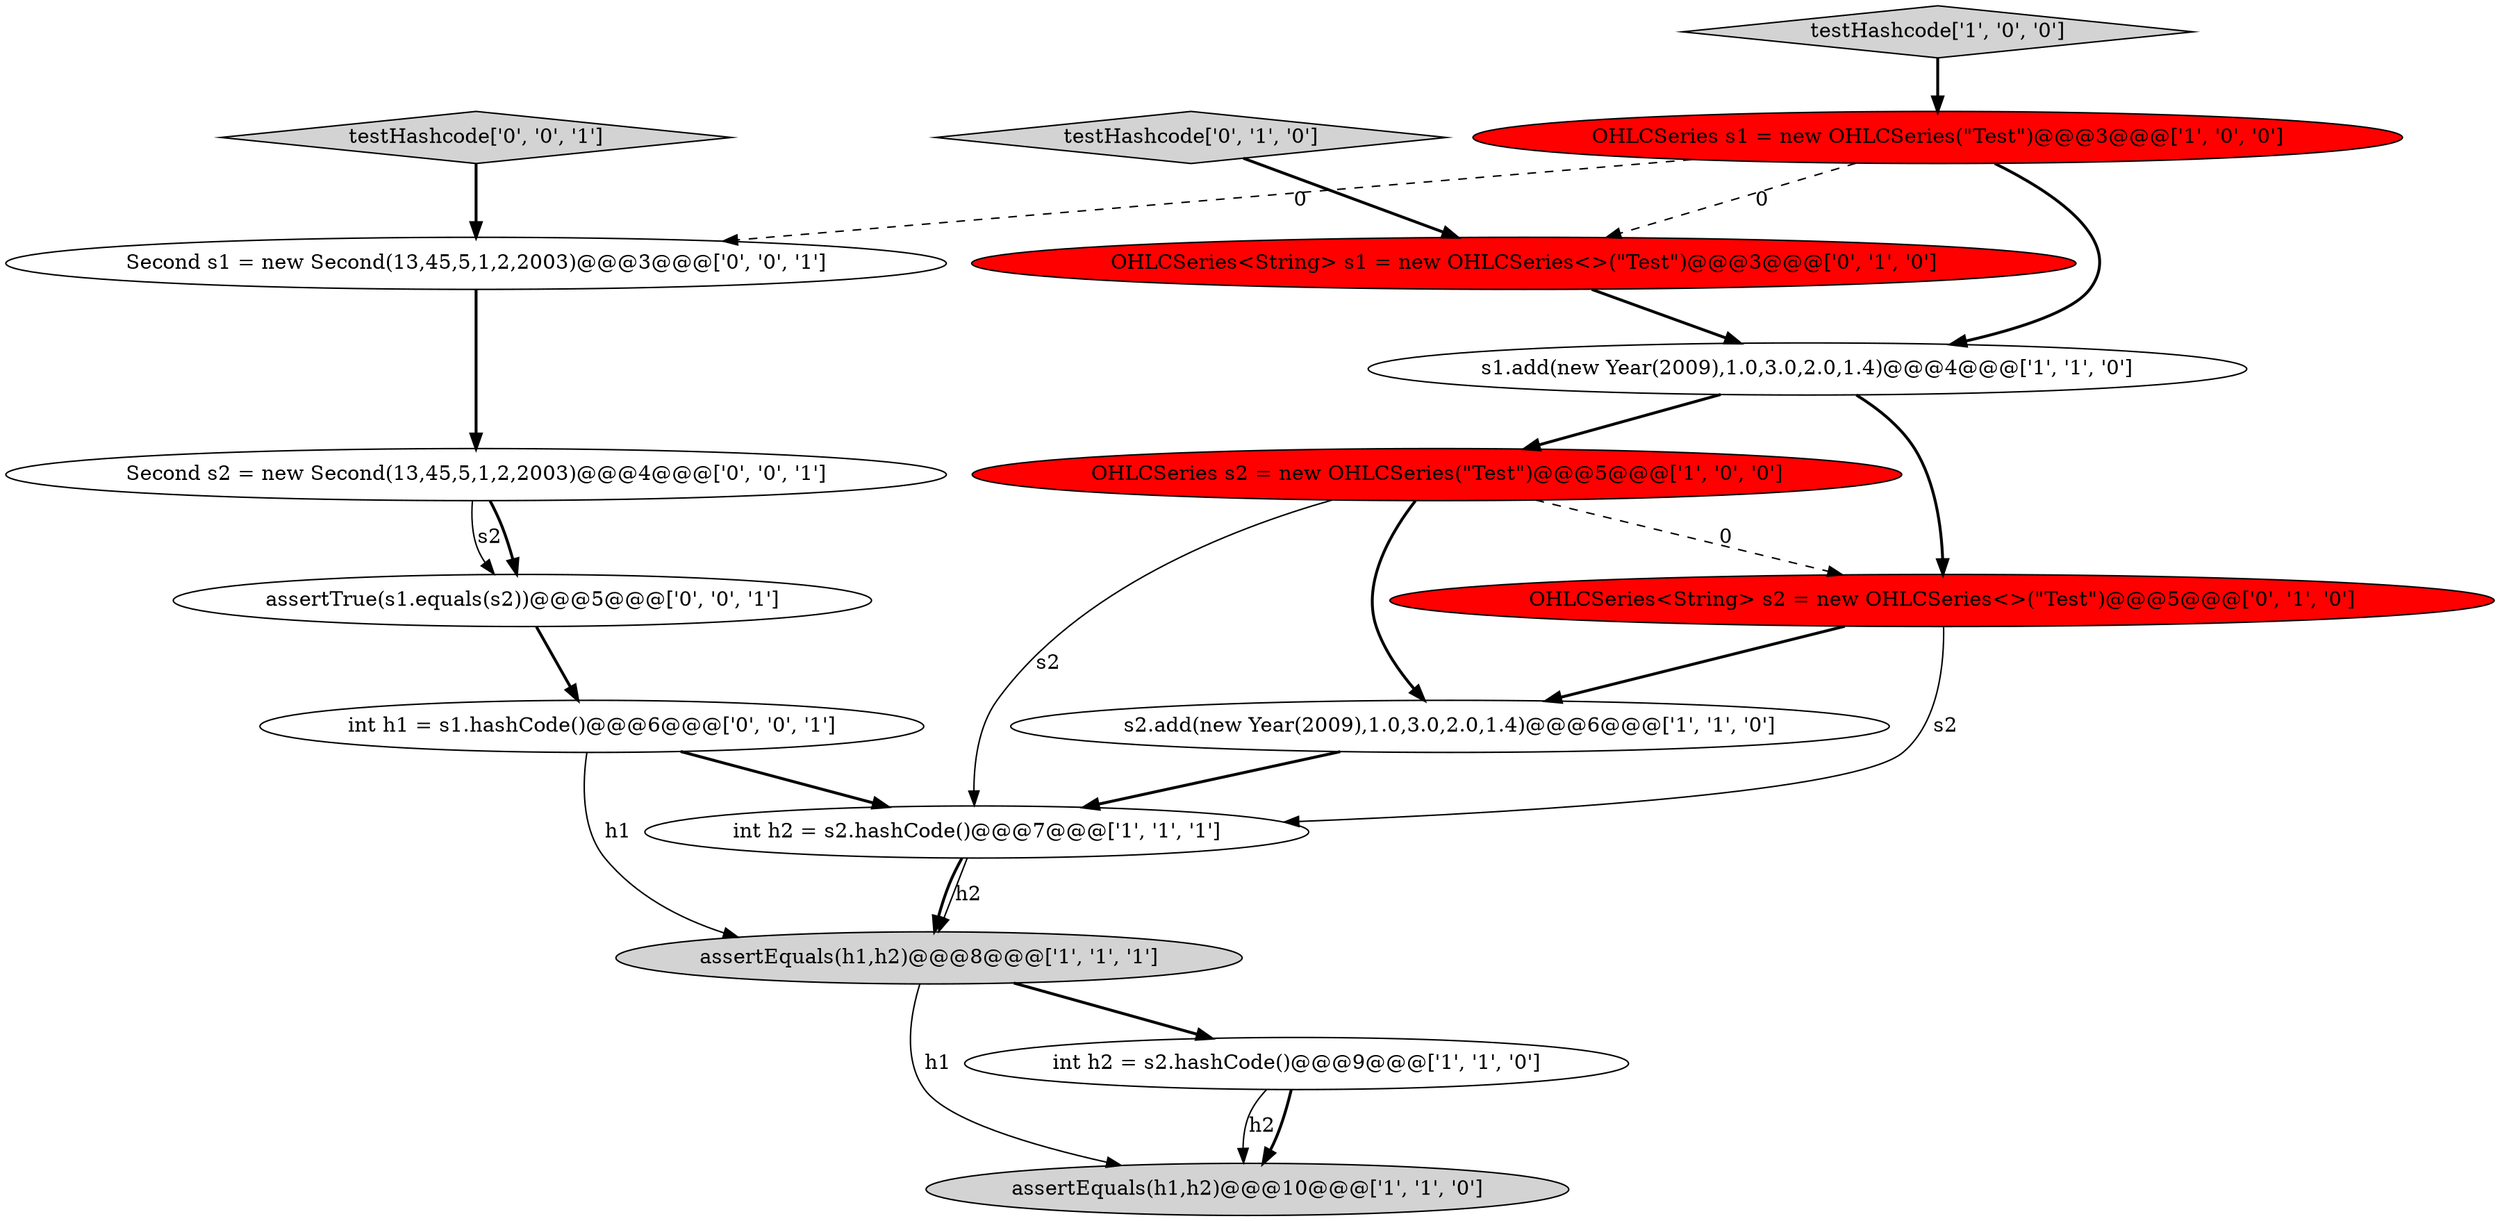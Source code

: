 digraph {
12 [style = filled, label = "assertTrue(s1.equals(s2))@@@5@@@['0', '0', '1']", fillcolor = white, shape = ellipse image = "AAA0AAABBB3BBB"];
0 [style = filled, label = "int h2 = s2.hashCode()@@@7@@@['1', '1', '1']", fillcolor = white, shape = ellipse image = "AAA0AAABBB1BBB"];
14 [style = filled, label = "testHashcode['0', '0', '1']", fillcolor = lightgray, shape = diamond image = "AAA0AAABBB3BBB"];
5 [style = filled, label = "assertEquals(h1,h2)@@@8@@@['1', '1', '1']", fillcolor = lightgray, shape = ellipse image = "AAA0AAABBB1BBB"];
4 [style = filled, label = "testHashcode['1', '0', '0']", fillcolor = lightgray, shape = diamond image = "AAA0AAABBB1BBB"];
16 [style = filled, label = "Second s2 = new Second(13,45,5,1,2,2003)@@@4@@@['0', '0', '1']", fillcolor = white, shape = ellipse image = "AAA0AAABBB3BBB"];
13 [style = filled, label = "int h1 = s1.hashCode()@@@6@@@['0', '0', '1']", fillcolor = white, shape = ellipse image = "AAA0AAABBB3BBB"];
2 [style = filled, label = "assertEquals(h1,h2)@@@10@@@['1', '1', '0']", fillcolor = lightgray, shape = ellipse image = "AAA0AAABBB1BBB"];
8 [style = filled, label = "s1.add(new Year(2009),1.0,3.0,2.0,1.4)@@@4@@@['1', '1', '0']", fillcolor = white, shape = ellipse image = "AAA0AAABBB1BBB"];
15 [style = filled, label = "Second s1 = new Second(13,45,5,1,2,2003)@@@3@@@['0', '0', '1']", fillcolor = white, shape = ellipse image = "AAA0AAABBB3BBB"];
10 [style = filled, label = "OHLCSeries<String> s1 = new OHLCSeries<>(\"Test\")@@@3@@@['0', '1', '0']", fillcolor = red, shape = ellipse image = "AAA1AAABBB2BBB"];
7 [style = filled, label = "int h2 = s2.hashCode()@@@9@@@['1', '1', '0']", fillcolor = white, shape = ellipse image = "AAA0AAABBB1BBB"];
11 [style = filled, label = "OHLCSeries<String> s2 = new OHLCSeries<>(\"Test\")@@@5@@@['0', '1', '0']", fillcolor = red, shape = ellipse image = "AAA1AAABBB2BBB"];
1 [style = filled, label = "OHLCSeries s2 = new OHLCSeries(\"Test\")@@@5@@@['1', '0', '0']", fillcolor = red, shape = ellipse image = "AAA1AAABBB1BBB"];
9 [style = filled, label = "testHashcode['0', '1', '0']", fillcolor = lightgray, shape = diamond image = "AAA0AAABBB2BBB"];
6 [style = filled, label = "s2.add(new Year(2009),1.0,3.0,2.0,1.4)@@@6@@@['1', '1', '0']", fillcolor = white, shape = ellipse image = "AAA0AAABBB1BBB"];
3 [style = filled, label = "OHLCSeries s1 = new OHLCSeries(\"Test\")@@@3@@@['1', '0', '0']", fillcolor = red, shape = ellipse image = "AAA1AAABBB1BBB"];
4->3 [style = bold, label=""];
7->2 [style = solid, label="h2"];
11->6 [style = bold, label=""];
13->5 [style = solid, label="h1"];
6->0 [style = bold, label=""];
9->10 [style = bold, label=""];
15->16 [style = bold, label=""];
16->12 [style = solid, label="s2"];
8->1 [style = bold, label=""];
12->13 [style = bold, label=""];
1->6 [style = bold, label=""];
10->8 [style = bold, label=""];
7->2 [style = bold, label=""];
1->11 [style = dashed, label="0"];
3->8 [style = bold, label=""];
0->5 [style = bold, label=""];
3->15 [style = dashed, label="0"];
5->7 [style = bold, label=""];
11->0 [style = solid, label="s2"];
14->15 [style = bold, label=""];
0->5 [style = solid, label="h2"];
3->10 [style = dashed, label="0"];
1->0 [style = solid, label="s2"];
8->11 [style = bold, label=""];
16->12 [style = bold, label=""];
5->2 [style = solid, label="h1"];
13->0 [style = bold, label=""];
}
